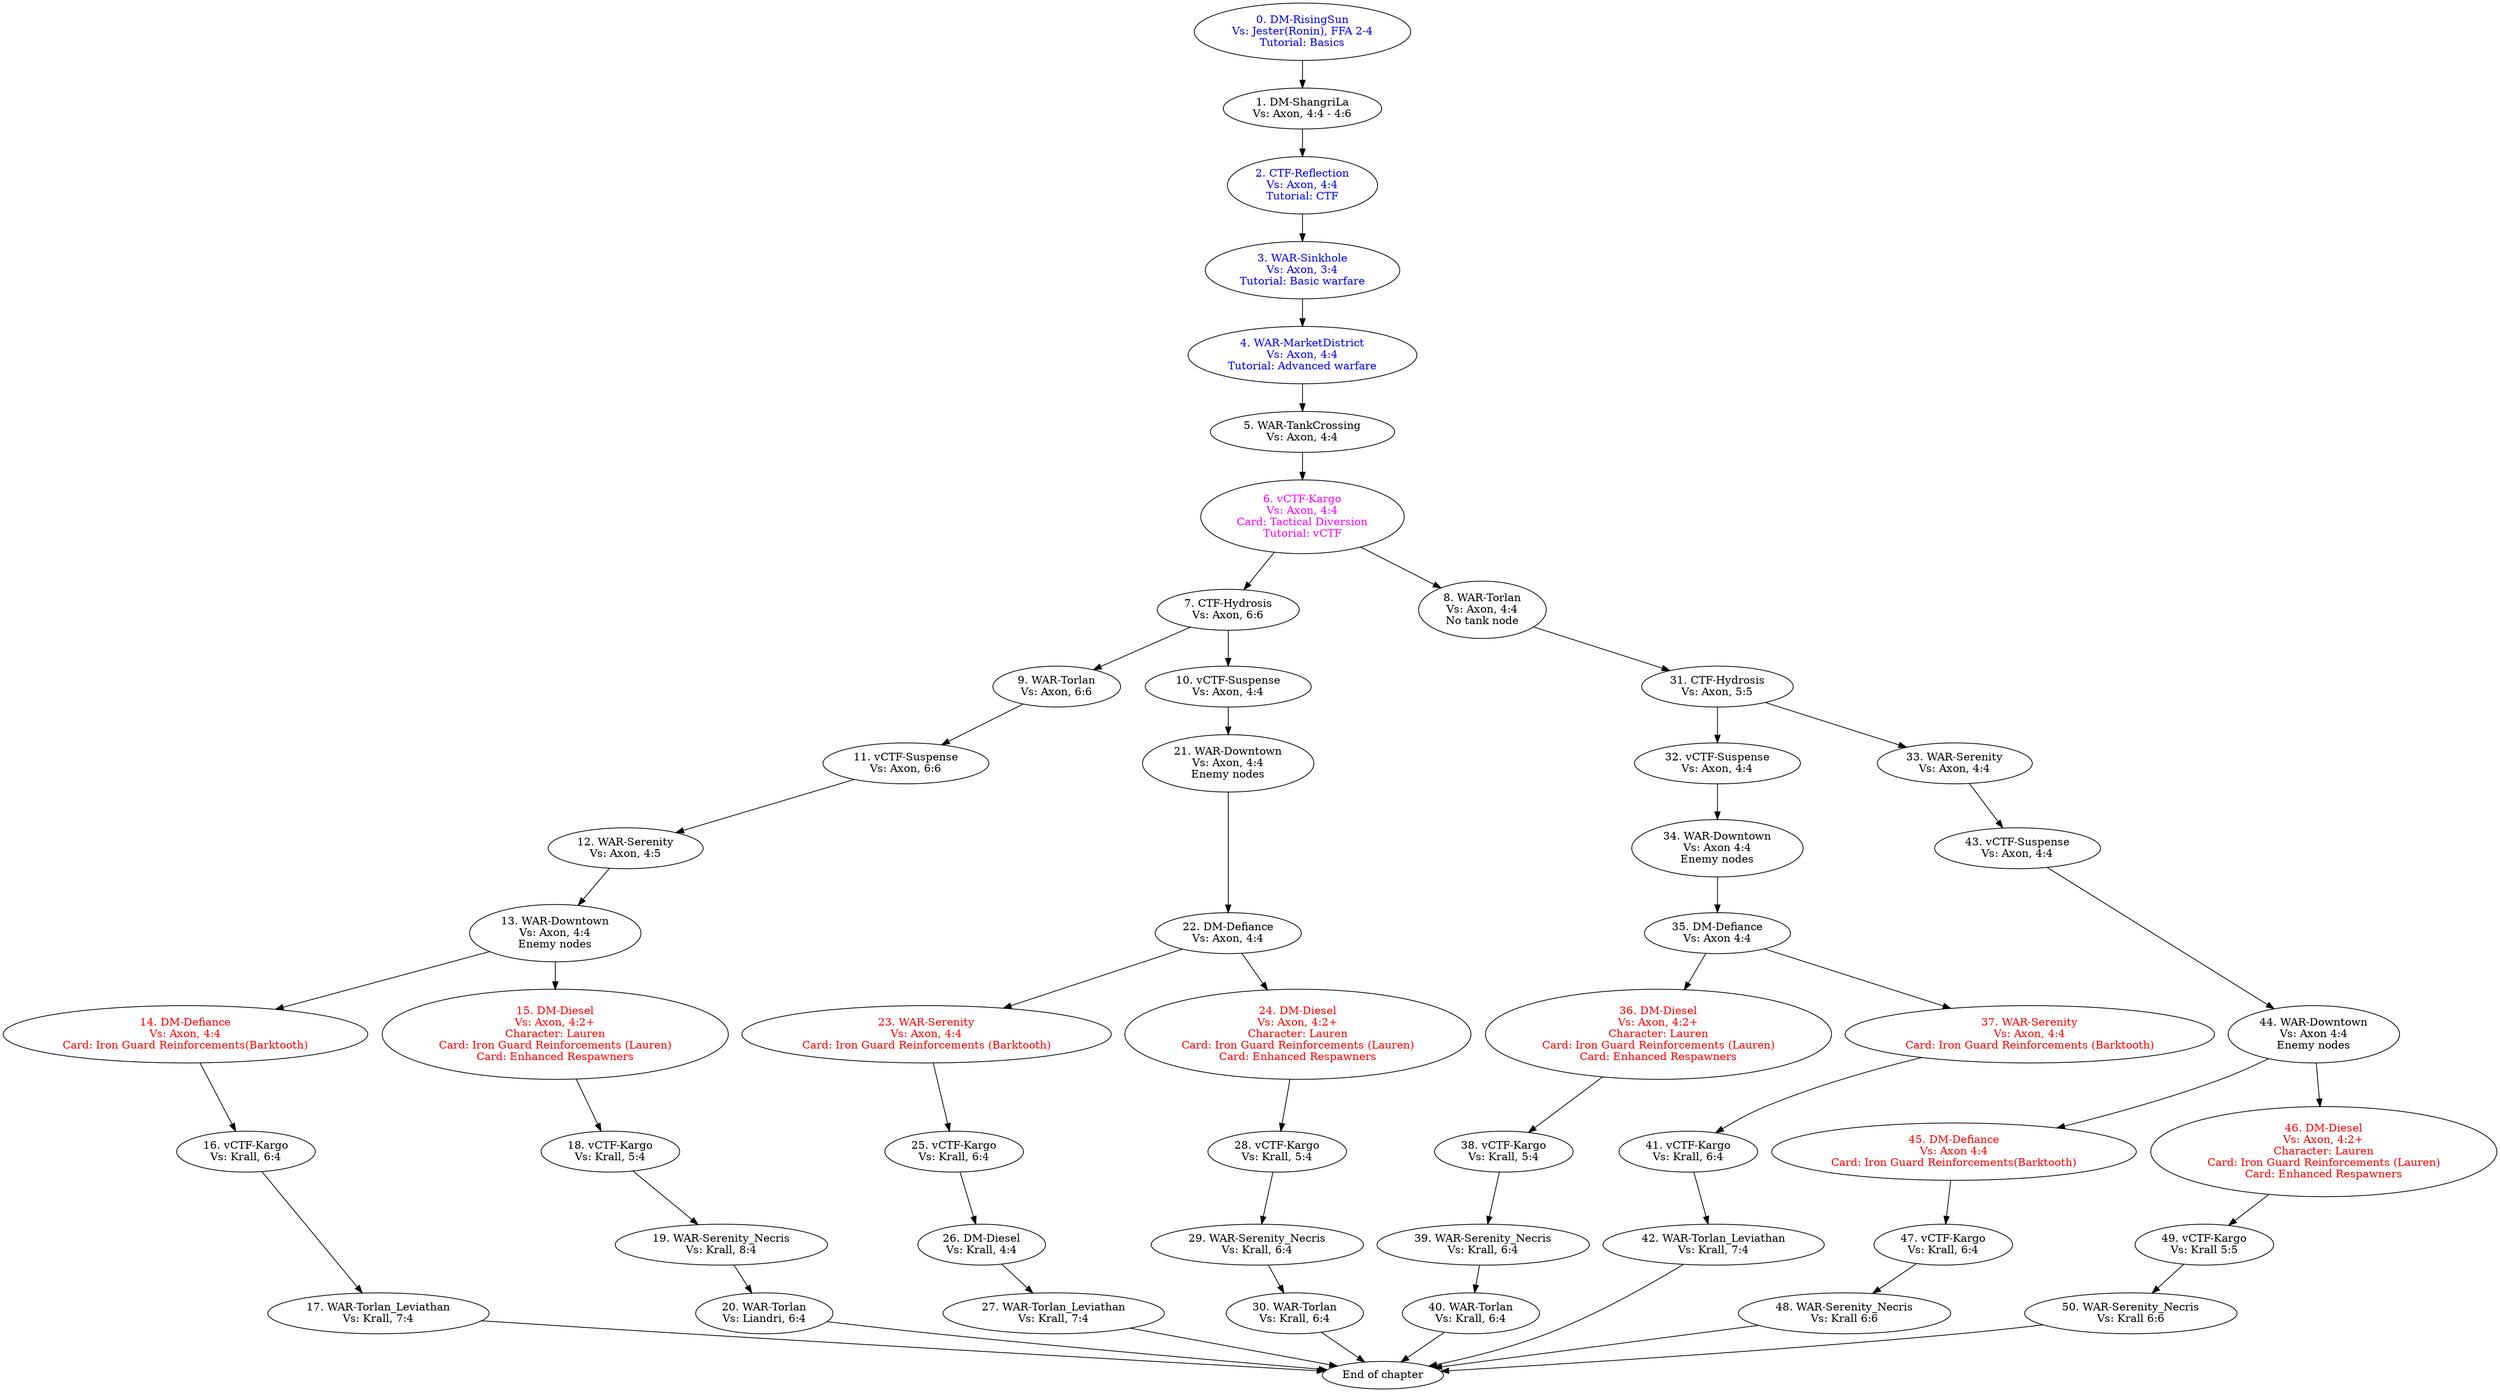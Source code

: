 digraph act2 {
    map0 [label="0. DM-RisingSun\nVs: Jester(Ronin), FFA 2-4\nTutorial: Basics", fontcolor="blue"]
    map0 -> map1
    
    map1 [label="1. DM-ShangriLa\nVs: Axon, 4:4 - 4:6"]
    map1 -> map2
    
    map2 [label="2. CTF-Reflection\nVs: Axon, 4:4\nTutorial: CTF", fontcolor="blue"]
    map2 -> map3
    
    map3 [label="3. WAR-Sinkhole\nVs: Axon, 3:4\nTutorial: Basic warfare", fontcolor="blue"]
    map3 -> map4
    
    map4 [label="4. WAR-MarketDistrict\nVs: Axon, 4:4\nTutorial: Advanced warfare", fontcolor="blue"]
    map4 -> map5
    
    map5 [label="5. WAR-TankCrossing\nVs: Axon, 4:4"]
    map5 -> map6
    
    map6 [label="6. vCTF-Kargo\nVs: Axon, 4:4\nCard: Tactical Diversion\nTutorial: vCTF", fontcolor="magenta"]
    map6 -> {map7 map8}

    map7 [label="7. CTF-Hydrosis\nVs: Axon, 6:6"]
    map7 -> {map9 map10}
    
    map9 [label="9. WAR-Torlan\nVs: Axon, 6:6"]
    map9 -> map11
    
    map11 [label="11. vCTF-Suspense\nVs: Axon, 6:6"]
    map11 -> map12
    
    map12 [label="12. WAR-Serenity\nVs: Axon, 4:5"]
    map12 -> map13
    
    map13 [label="13. WAR-Downtown\nVs: Axon, 4:4\nEnemy nodes"]
    map13 -> {map14 map15}
    
    map14 [label="14. DM-Defiance\nVs: Axon, 4:4\nCard: Iron Guard Reinforcements(Barktooth)", fontcolor="red"]
    map14 -> map16
    
    map16 [label="16. vCTF-Kargo\nVs: Krall, 6:4"]
    map16 -> map17
    
    map17 [label="17. WAR-Torlan_Leviathan\nVs: Krall, 7:4"]
    map17 -> end
    
    map15 [label="15. DM-Diesel\nVs: Axon, 4:2+\nCharacter: Lauren\nCard: Iron Guard Reinforcements (Lauren)\nCard: Enhanced Respawners", fontcolor="red"]
    map15 -> map18
    
    map18 [label="18. vCTF-Kargo\nVs: Krall, 5:4"]
    map18 -> map19
    
    map19 [label="19. WAR-Serenity_Necris\nVs: Krall, 8:4"]
    map19 -> map20
    
    map20 [label="20. WAR-Torlan\nVs: Liandri, 6:4"]
    map20 -> end
    
    map10 [label="10. vCTF-Suspense\nVs: Axon, 4:4"]
    map10 -> map21
    
    map21 [label="21. WAR-Downtown\nVs: Axon, 4:4\nEnemy nodes"]
    map21 -> map22
    
    map22 [label="22. DM-Defiance\nVs: Axon, 4:4"]
    map22 -> {map23 map24}
    
    map23 [label="23. WAR-Serenity\nVs: Axon, 4:4\nCard: Iron Guard Reinforcements (Barktooth)", fontcolor="red"]
    map23 -> map25
    
    map25 [label="25. vCTF-Kargo\nVs: Krall, 6:4"]
    map25 -> map26
    
    map26 [label="26. DM-Diesel\nVs: Krall, 4:4"]
    map26 -> map27
    
    map27 [label="27. WAR-Torlan_Leviathan\nVs: Krall, 7:4"]
    map27 -> end
    
    map24 [label="24. DM-Diesel\nVs: Axon, 4:2+\nCharacter: Lauren\nCard: Iron Guard Reinforcements (Lauren)\nCard: Enhanced Respawners", fontcolor="red"]
    map24 -> map28
    
    map28 [label="28. vCTF-Kargo\nVs: Krall, 5:4"]
    map28 -> map29
    
    map29 [label="29. WAR-Serenity_Necris\nVs: Krall, 6:4"]
    map29 -> map30
    
    map30 [label="30. WAR-Torlan\nVs: Krall, 6:4"]
    map30 -> end
    
    map8 [label="8. WAR-Torlan\nVs: Axon, 4:4\nNo tank node"]
    map8 -> map31
    
    map31 [label="31. CTF-Hydrosis\nVs: Axon, 5:5"]
    map31 -> {map32 map33}
    
    map32 [label="32. vCTF-Suspense\nVs: Axon, 4:4"]
    map32 -> map34
    
    map34 [label="34. WAR-Downtown\nVs: Axon 4:4\nEnemy nodes"]
    map34 -> map35
    
    map35 [label="35. DM-Defiance\nVs: Axon 4:4"]
    map35 -> {map36 map37}
    
    map36 [label="36. DM-Diesel\nVs: Axon, 4:2+\nCharacter: Lauren\nCard: Iron Guard Reinforcements (Lauren)\nCard: Enhanced Respawners", fontcolor="red"]
    map36 -> map38
    
    map38 [label="38. vCTF-Kargo\nVs: Krall, 5:4"]
    map38 -> map39
    
    map39 [label="39. WAR-Serenity_Necris\nVs: Krall, 6:4"]
    map39 -> map40
    
    map40 [label="40. WAR-Torlan\nVs: Krall, 6:4"]
    map40 -> end
    
    map37 [label="37. WAR-Serenity\nVs: Axon, 4:4\nCard: Iron Guard Reinforcements (Barktooth)", fontcolor="red"]
    map37 -> map41
    
    map41 [label="41. vCTF-Kargo\nVs: Krall, 6:4"]
    map41 -> map42
    
    map42 [label="42. WAR-Torlan_Leviathan\nVs: Krall, 7:4"]
    map42 -> end
    
    map33 [label="33. WAR-Serenity\nVs: Axon, 4:4"]
    map33 -> map43
    
    map43 [label="43. vCTF-Suspense\nVs: Axon, 4:4"]
    map43 -> map44
    
    map44 [label="44. WAR-Downtown\nVs: Axon 4:4\nEnemy nodes"]
    map44 -> {map45 map46}
    
    map45 [label="45. DM-Defiance\nVs: Axon 4:4\nCard: Iron Guard Reinforcements(Barktooth)", fontcolor="red"]
    map45 -> map47
    
    map47 [label="47. vCTF-Kargo\nVs: Krall, 6:4"]
    map47 -> map48
    
    map48 [label="48. WAR-Serenity_Necris\nVs: Krall 6:6"]
    map48 -> end
    
    map46 [label="46. DM-Diesel\nVs: Axon, 4:2+\nCharacter: Lauren\nCard: Iron Guard Reinforcements (Lauren)\nCard: Enhanced Respawners", fontcolor="red"]
    map46 -> map49
    
    map49 [label="49. vCTF-Kargo\nVs: Krall 5:5"]
    map49 -> map50
    
    map50 [label="50. WAR-Serenity_Necris\nVs: Krall 6:6"]
    map50 -> end
 
    end [label="End of chapter"]
}